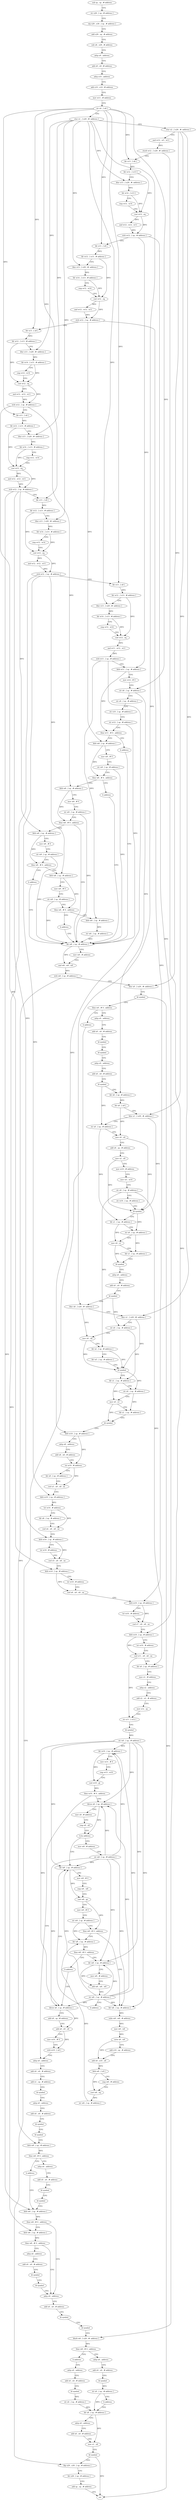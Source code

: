 digraph "func" {
"4426088" [label = "sub sp , sp , # address" ]
"4426092" [label = "str x28 , [ sp , # address ]" ]
"4426096" [label = "stp x29 , x30 , [ sp , # address ]" ]
"4426100" [label = "add x29 , sp , # address" ]
"4426104" [label = "sub x8 , x29 , # address" ]
"4426108" [label = "adrp x9 , address" ]
"4426112" [label = "add x9 , x9 , # address" ]
"4426116" [label = "adrp x10 , address" ]
"4426120" [label = "add x10 , x10 , # address" ]
"4426124" [label = "mov w11 , # address" ]
"4426128" [label = "str x0 , [ x8 ]" ]
"4426132" [label = "stur x1 , [ x29 , #- address ]" ]
"4426136" [label = "stur x2 , [ x29 , #- address ]" ]
"4426140" [label = "and w12 , w3 , w11" ]
"4426144" [label = "sturb w12 , [ x29 , #- address ]" ]
"4426148" [label = "ldr x13 , [ x8 ]" ]
"4426152" [label = "ldr w12 , [ x13 ]" ]
"4426156" [label = "ldur x13 , [ x29 , #- address ]" ]
"4426160" [label = "ldr w14 , [ x13 ]" ]
"4426164" [label = "cmp w12 , w14" ]
"4426168" [label = "cset w12 , eq" ]
"4426172" [label = "and w12 , w12 , w11" ]
"4426176" [label = "strb w12 , [ sp , # address ]" ]
"4426180" [label = "ldr x13 , [ x8 ]" ]
"4426184" [label = "ldr w12 , [ x13 , # address ]" ]
"4426188" [label = "ldur x13 , [ x29 , #- address ]" ]
"4426192" [label = "ldr w14 , [ x13 , # address ]" ]
"4426196" [label = "cmp w12 , w14" ]
"4426200" [label = "cset w12 , eq" ]
"4426204" [label = "and w12 , w12 , w11" ]
"4426208" [label = "strb w12 , [ sp , # address ]" ]
"4426212" [label = "ldr x13 , [ x8 ]" ]
"4426216" [label = "ldr w12 , [ x13 , # address ]" ]
"4426220" [label = "ldur x13 , [ x29 , #- address ]" ]
"4426224" [label = "ldr w14 , [ x13 , # address ]" ]
"4426228" [label = "cmp w12 , w14" ]
"4426232" [label = "cset w12 , eq" ]
"4426236" [label = "and w12 , w12 , w11" ]
"4426240" [label = "strb w12 , [ sp , # address ]" ]
"4426244" [label = "ldr x13 , [ x8 ]" ]
"4426248" [label = "ldr w12 , [ x13 , # address ]" ]
"4426252" [label = "ldur x13 , [ x29 , #- address ]" ]
"4426256" [label = "ldr w14 , [ x13 , # address ]" ]
"4426260" [label = "cmp w12 , w14" ]
"4426264" [label = "cset w12 , eq" ]
"4426268" [label = "and w12 , w12 , w11" ]
"4426272" [label = "strb w12 , [ sp , # address ]" ]
"4426276" [label = "ldr x13 , [ x8 ]" ]
"4426280" [label = "ldr w12 , [ x13 , # address ]" ]
"4426284" [label = "ldur x13 , [ x29 , #- address ]" ]
"4426288" [label = "ldr w14 , [ x13 , # address ]" ]
"4426292" [label = "cmp w12 , w14" ]
"4426296" [label = "cset w12 , eq" ]
"4426300" [label = "and w12 , w12 , w11" ]
"4426304" [label = "strb w12 , [ sp , # address ]" ]
"4426308" [label = "ldr x13 , [ x8 ]" ]
"4426312" [label = "ldr w12 , [ x13 , # address ]" ]
"4426316" [label = "ldur x13 , [ x29 , #- address ]" ]
"4426320" [label = "ldr w14 , [ x13 , # address ]" ]
"4426324" [label = "cmp w12 , w14" ]
"4426328" [label = "cset w12 , eq" ]
"4426332" [label = "and w11 , w12 , w11" ]
"4426336" [label = "strb w11 , [ sp , # address ]" ]
"4426340" [label = "ldrb w11 , [ sp , # address ]" ]
"4426344" [label = "mov w12 , # 0" ]
"4426348" [label = "str x8 , [ sp , # address ]" ]
"4426352" [label = "str x9 , [ sp , # address ]" ]
"4426356" [label = "str x10 , [ sp , # address ]" ]
"4426360" [label = "str w12 , [ sp , # address ]" ]
"4426364" [label = "tbnz w11 , # 0 , address" ]
"4426372" [label = "ldrb w8 , [ sp , # address ]" ]
"4426368" [label = "b address" ]
"4426376" [label = "mov w9 , # 0" ]
"4426380" [label = "str w9 , [ sp , # address ]" ]
"4426384" [label = "tbnz w8 , # 0 , address" ]
"4426392" [label = "ldrb w8 , [ sp , # address ]" ]
"4426388" [label = "b address" ]
"4426456" [label = "ldr w8 , [ sp , # address ]" ]
"4426396" [label = "mov w9 , # 0" ]
"4426400" [label = "str w9 , [ sp , # address ]" ]
"4426404" [label = "tbnz w8 , # 0 , address" ]
"4426408" [label = "ldrb w8 , [ sp , # address ]" ]
"4426460" [label = "mov w9 , # address" ]
"4426464" [label = "and w8 , w8 , w9" ]
"4426468" [label = "strb w8 , [ sp , # address ]" ]
"4426472" [label = "ldur x0 , [ x29 , #- address ]" ]
"4426476" [label = "bl symbol" ]
"4426480" [label = "tbnz w0 , # 0 , address" ]
"4426488" [label = "adrp x0 , address" ]
"4426484" [label = "b address" ]
"4426412" [label = "mov w9 , # 0" ]
"4426416" [label = "str w9 , [ sp , # address ]" ]
"4426420" [label = "tbnz w8 , # 0 , address" ]
"4426428" [label = "ldrb w8 , [ sp , # address ]" ]
"4426424" [label = "b address" ]
"4426492" [label = "add x0 , x0 , # address" ]
"4426496" [label = "bl symbol" ]
"4426500" [label = "bl symbol" ]
"4426504" [label = "adrp x0 , address" ]
"4426508" [label = "add x0 , x0 , # address" ]
"4426512" [label = "bl symbol" ]
"4426516" [label = "ldr x8 , [ sp , # address ]" ]
"4426520" [label = "ldr x9 , [ x8 ]" ]
"4426524" [label = "ldur x1 , [ x29 , #- address ]" ]
"4426528" [label = "str x0 , [ sp , # address ]" ]
"4426532" [label = "mov x0 , x9" ]
"4426536" [label = "add x9 , sp , # address" ]
"4426540" [label = "mov x2 , x9" ]
"4426544" [label = "mov w10 , # address" ]
"4426548" [label = "mov w3 , w10" ]
"4426552" [label = "str x9 , [ sp , # address ]" ]
"4426556" [label = "str w10 , [ sp , # address ]" ]
"4426560" [label = "bl symbol" ]
"4426564" [label = "ldr x1 , [ sp , # address ]" ]
"4426568" [label = "str x0 , [ sp , # address ]" ]
"4426572" [label = "mov x0 , x1" ]
"4426576" [label = "ldr x1 , [ sp , # address ]" ]
"4426580" [label = "bl symbol" ]
"4426584" [label = "adrp x0 , address" ]
"4426588" [label = "add x0 , x0 , # address" ]
"4426592" [label = "bl symbol" ]
"4426596" [label = "ldur x8 , [ x29 , #- address ]" ]
"4426600" [label = "ldur x1 , [ x29 , #- address ]" ]
"4426604" [label = "str x0 , [ sp , # address ]" ]
"4426608" [label = "mov x0 , x8" ]
"4426612" [label = "ldr x2 , [ sp , # address ]" ]
"4426616" [label = "ldr w3 , [ sp , # address ]" ]
"4426620" [label = "bl symbol" ]
"4426624" [label = "ldr x1 , [ sp , # address ]" ]
"4426628" [label = "str x0 , [ sp , # address ]" ]
"4426632" [label = "mov x0 , x1" ]
"4426636" [label = "ldr x1 , [ sp , # address ]" ]
"4426640" [label = "bl symbol" ]
"4426644" [label = "ldrb w10 , [ sp , # address ]" ]
"4426648" [label = "adrp x8 , address" ]
"4426652" [label = "add x8 , x8 , # address" ]
"4426656" [label = "tst w10 , # address" ]
"4426660" [label = "ldr x9 , [ sp , # address ]" ]
"4426664" [label = "csel x3 , x9 , x8 , ne" ]
"4426668" [label = "ldrb w10 , [ sp , # address ]" ]
"4426672" [label = "tst w10 , # address" ]
"4426676" [label = "ldr x8 , [ sp , # address ]" ]
"4426680" [label = "csel x4 , x9 , x8 , ne" ]
"4426684" [label = "ldrb w10 , [ sp , # address ]" ]
"4426688" [label = "tst w10 , # address" ]
"4426692" [label = "csel x5 , x9 , x8 , ne" ]
"4426696" [label = "ldrb w10 , [ sp , # address ]" ]
"4426700" [label = "tst w10 , # address" ]
"4426704" [label = "csel x6 , x9 , x8 , ne" ]
"4426708" [label = "ldrb w10 , [ sp , # address ]" ]
"4426712" [label = "tst w10 , # address" ]
"4426716" [label = "csel x7 , x9 , x8 , ne" ]
"4426720" [label = "ldrb w10 , [ sp , # address ]" ]
"4426724" [label = "tst w10 , # address" ]
"4426728" [label = "csel x11 , x9 , x8 , ne" ]
"4426732" [label = "ldr x0 , [ sp , # address ]" ]
"4426736" [label = "mov x1 , # address" ]
"4426740" [label = "adrp x2 , address" ]
"4426744" [label = "add x2 , x2 , # address" ]
"4426748" [label = "mov x12 , sp" ]
"4426752" [label = "str x11 , [ x12 ]" ]
"4426756" [label = "bl symbol" ]
"4426760" [label = "str w0 , [ sp , # address ]" ]
"4426764" [label = "ldr w10 , [ sp , # address ]" ]
"4426768" [label = "mov w13 , # 0" ]
"4426772" [label = "cmp w13 , w10" ]
"4426776" [label = "cset w10 , gt" ]
"4426780" [label = "tbnz w10 , # 0 , address" ]
"4426928" [label = "adrp x0 , address" ]
"4426784" [label = "ldrsw x8 , [ sp , # address ]" ]
"4427104" [label = "ldp x29 , x30 , [ sp , # address ]" ]
"4426432" [label = "mov w9 , # 0" ]
"4426436" [label = "str w9 , [ sp , # address ]" ]
"4426440" [label = "tbnz w8 , # 0 , address" ]
"4426448" [label = "ldrb w8 , [ sp , # address ]" ]
"4426444" [label = "b address" ]
"4426932" [label = "add x0 , x0 , # address" ]
"4426936" [label = "add x1 , sp , # address" ]
"4426940" [label = "bl symbol" ]
"4426944" [label = "adrp x0 , address" ]
"4426948" [label = "add x0 , x0 , # address" ]
"4426952" [label = "bl symbol" ]
"4426956" [label = "bl symbol" ]
"4426960" [label = "ldrb w8 , [ sp , # address ]" ]
"4426964" [label = "tbnz w8 , # 0 , address" ]
"4426972" [label = "adrp x0 , address" ]
"4426968" [label = "b address" ]
"4426788" [label = "mov x9 , # address" ]
"4426792" [label = "cmp x9 , x8" ]
"4426796" [label = "b.hs address" ]
"4426808" [label = "ldr w8 , [ sp , # address ]" ]
"4426800" [label = "mov w8 , # address" ]
"4427108" [label = "ldr x28 , [ sp , # address ]" ]
"4427112" [label = "add sp , sp , # address" ]
"4427116" [label = "ret" ]
"4426452" [label = "str w8 , [ sp , # address ]" ]
"4426976" [label = "add x0 , x0 , # address" ]
"4426980" [label = "bl symbol" ]
"4426984" [label = "bl symbol" ]
"4426988" [label = "ldrb w8 , [ sp , # address ]" ]
"4426812" [label = "mov w9 , # 0" ]
"4426816" [label = "cmp w9 , w8" ]
"4426820" [label = "cset w8 , ge" ]
"4426824" [label = "mov w9 , # 0" ]
"4426828" [label = "str w9 , [ sp , # address ]" ]
"4426832" [label = "tbnz w8 , # 0 , address" ]
"4426876" [label = "ldr w8 , [ sp , # address ]" ]
"4426836" [label = "ldr w8 , [ sp , # address ]" ]
"4426804" [label = "str w8 , [ sp , # address ]" ]
"4427020" [label = "adrp x0 , address" ]
"4427024" [label = "add x0 , x0 , # address" ]
"4427028" [label = "bl symbol" ]
"4427032" [label = "bl symbol" ]
"4427036" [label = "ldurb w8 , [ x29 , #- address ]" ]
"4427040" [label = "tbnz w8 , # 0 , address" ]
"4427048" [label = "adrp x0 , address" ]
"4427044" [label = "b address" ]
"4426996" [label = "ldrb w8 , [ sp , # address ]" ]
"4427000" [label = "tbnz w8 , # 0 , address" ]
"4427004" [label = "adrp x0 , address" ]
"4426992" [label = "tbnz w8 , # 0 , address" ]
"4426880" [label = "tbnz w8 , # 0 , address" ]
"4426888" [label = "ldr w8 , [ sp , # address ]" ]
"4426884" [label = "b address" ]
"4426840" [label = "subs w8 , w8 , # address" ]
"4426844" [label = "mov w9 , w8" ]
"4426848" [label = "sxtw x9 , w9" ]
"4426852" [label = "add x10 , sp , # address" ]
"4426856" [label = "add x9 , x10 , x9" ]
"4426860" [label = "ldrb w8 , [ x9 ]" ]
"4426864" [label = "cmp w8 , # address" ]
"4426868" [label = "cset w8 , eq" ]
"4426872" [label = "str w8 , [ sp , # address ]" ]
"4427052" [label = "add x0 , x0 , # address" ]
"4427056" [label = "bl symbol" ]
"4427060" [label = "str x0 , [ sp , # address ]" ]
"4427064" [label = "b address" ]
"4427084" [label = "ldr x8 , [ sp , # address ]" ]
"4427068" [label = "adrp x0 , address" ]
"4427008" [label = "add x0 , x0 , # address" ]
"4427012" [label = "bl symbol" ]
"4427016" [label = "bl symbol" ]
"4426892" [label = "mov w9 , # address" ]
"4426896" [label = "add w8 , w8 , w9" ]
"4426900" [label = "str w8 , [ sp , # address ]" ]
"4426904" [label = "b address" ]
"4426908" [label = "ldrsw x8 , [ sp , # address ]" ]
"4427088" [label = "adrp x0 , address" ]
"4427092" [label = "add x0 , x0 , # address" ]
"4427096" [label = "mov x1 , x8" ]
"4427100" [label = "bl symbol" ]
"4427072" [label = "add x0 , x0 , # address" ]
"4427076" [label = "bl symbol" ]
"4427080" [label = "str x0 , [ sp , # address ]" ]
"4426912" [label = "add x9 , sp , # address" ]
"4426916" [label = "add x8 , x9 , x8" ]
"4426920" [label = "mov w10 , # 0" ]
"4426924" [label = "strb w10 , [ x8 ]" ]
"4426088" -> "4426092" [ label = "CFG" ]
"4426092" -> "4426096" [ label = "CFG" ]
"4426096" -> "4426100" [ label = "CFG" ]
"4426100" -> "4426104" [ label = "CFG" ]
"4426104" -> "4426108" [ label = "CFG" ]
"4426108" -> "4426112" [ label = "CFG" ]
"4426112" -> "4426116" [ label = "CFG" ]
"4426116" -> "4426120" [ label = "CFG" ]
"4426120" -> "4426124" [ label = "CFG" ]
"4426124" -> "4426128" [ label = "CFG" ]
"4426128" -> "4426132" [ label = "CFG" ]
"4426128" -> "4426148" [ label = "DFG" ]
"4426128" -> "4426180" [ label = "DFG" ]
"4426128" -> "4426212" [ label = "DFG" ]
"4426128" -> "4426244" [ label = "DFG" ]
"4426128" -> "4426276" [ label = "DFG" ]
"4426128" -> "4426308" [ label = "DFG" ]
"4426128" -> "4426348" [ label = "DFG" ]
"4426132" -> "4426136" [ label = "CFG" ]
"4426132" -> "4426156" [ label = "DFG" ]
"4426132" -> "4426188" [ label = "DFG" ]
"4426132" -> "4426220" [ label = "DFG" ]
"4426132" -> "4426252" [ label = "DFG" ]
"4426132" -> "4426284" [ label = "DFG" ]
"4426132" -> "4426316" [ label = "DFG" ]
"4426132" -> "4426596" [ label = "DFG" ]
"4426136" -> "4426140" [ label = "CFG" ]
"4426136" -> "4426472" [ label = "DFG" ]
"4426136" -> "4426524" [ label = "DFG" ]
"4426136" -> "4426600" [ label = "DFG" ]
"4426140" -> "4426144" [ label = "DFG" ]
"4426144" -> "4426148" [ label = "CFG" ]
"4426144" -> "4427036" [ label = "DFG" ]
"4426148" -> "4426152" [ label = "DFG" ]
"4426152" -> "4426156" [ label = "CFG" ]
"4426152" -> "4426168" [ label = "DFG" ]
"4426156" -> "4426160" [ label = "DFG" ]
"4426160" -> "4426164" [ label = "CFG" ]
"4426160" -> "4426168" [ label = "DFG" ]
"4426164" -> "4426168" [ label = "CFG" ]
"4426168" -> "4426172" [ label = "DFG" ]
"4426168" -> "4426176" [ label = "DFG" ]
"4426172" -> "4426176" [ label = "DFG" ]
"4426176" -> "4426180" [ label = "CFG" ]
"4426176" -> "4426340" [ label = "DFG" ]
"4426176" -> "4426720" [ label = "DFG" ]
"4426180" -> "4426184" [ label = "DFG" ]
"4426184" -> "4426188" [ label = "CFG" ]
"4426184" -> "4426200" [ label = "DFG" ]
"4426188" -> "4426192" [ label = "DFG" ]
"4426192" -> "4426196" [ label = "CFG" ]
"4426192" -> "4426200" [ label = "DFG" ]
"4426196" -> "4426200" [ label = "CFG" ]
"4426200" -> "4426204" [ label = "DFG" ]
"4426200" -> "4426208" [ label = "DFG" ]
"4426204" -> "4426208" [ label = "DFG" ]
"4426208" -> "4426212" [ label = "CFG" ]
"4426208" -> "4426372" [ label = "DFG" ]
"4426208" -> "4426708" [ label = "DFG" ]
"4426212" -> "4426216" [ label = "DFG" ]
"4426216" -> "4426220" [ label = "CFG" ]
"4426216" -> "4426232" [ label = "DFG" ]
"4426220" -> "4426224" [ label = "DFG" ]
"4426224" -> "4426228" [ label = "CFG" ]
"4426224" -> "4426232" [ label = "DFG" ]
"4426228" -> "4426232" [ label = "CFG" ]
"4426232" -> "4426236" [ label = "DFG" ]
"4426232" -> "4426240" [ label = "DFG" ]
"4426236" -> "4426240" [ label = "DFG" ]
"4426240" -> "4426244" [ label = "CFG" ]
"4426240" -> "4426392" [ label = "DFG" ]
"4426240" -> "4426696" [ label = "DFG" ]
"4426244" -> "4426248" [ label = "DFG" ]
"4426248" -> "4426252" [ label = "CFG" ]
"4426248" -> "4426264" [ label = "DFG" ]
"4426252" -> "4426256" [ label = "DFG" ]
"4426256" -> "4426260" [ label = "CFG" ]
"4426256" -> "4426264" [ label = "DFG" ]
"4426260" -> "4426264" [ label = "CFG" ]
"4426264" -> "4426268" [ label = "DFG" ]
"4426264" -> "4426272" [ label = "DFG" ]
"4426268" -> "4426272" [ label = "DFG" ]
"4426272" -> "4426276" [ label = "CFG" ]
"4426272" -> "4426408" [ label = "DFG" ]
"4426272" -> "4426684" [ label = "DFG" ]
"4426272" -> "4426988" [ label = "DFG" ]
"4426276" -> "4426280" [ label = "DFG" ]
"4426280" -> "4426284" [ label = "CFG" ]
"4426280" -> "4426296" [ label = "DFG" ]
"4426284" -> "4426288" [ label = "DFG" ]
"4426288" -> "4426292" [ label = "CFG" ]
"4426288" -> "4426296" [ label = "DFG" ]
"4426292" -> "4426296" [ label = "CFG" ]
"4426296" -> "4426300" [ label = "DFG" ]
"4426296" -> "4426304" [ label = "DFG" ]
"4426300" -> "4426304" [ label = "DFG" ]
"4426304" -> "4426308" [ label = "CFG" ]
"4426304" -> "4426428" [ label = "DFG" ]
"4426304" -> "4426668" [ label = "DFG" ]
"4426304" -> "4426996" [ label = "DFG" ]
"4426308" -> "4426312" [ label = "DFG" ]
"4426312" -> "4426316" [ label = "CFG" ]
"4426312" -> "4426328" [ label = "DFG" ]
"4426316" -> "4426320" [ label = "DFG" ]
"4426320" -> "4426324" [ label = "CFG" ]
"4426320" -> "4426328" [ label = "DFG" ]
"4426324" -> "4426328" [ label = "CFG" ]
"4426328" -> "4426332" [ label = "DFG" ]
"4426332" -> "4426336" [ label = "DFG" ]
"4426336" -> "4426340" [ label = "CFG" ]
"4426336" -> "4426644" [ label = "DFG" ]
"4426336" -> "4426448" [ label = "DFG" ]
"4426340" -> "4426344" [ label = "CFG" ]
"4426340" -> "4426364" [ label = "DFG" ]
"4426344" -> "4426348" [ label = "CFG" ]
"4426348" -> "4426352" [ label = "CFG" ]
"4426348" -> "4426516" [ label = "DFG" ]
"4426352" -> "4426356" [ label = "CFG" ]
"4426356" -> "4426360" [ label = "CFG" ]
"4426360" -> "4426364" [ label = "CFG" ]
"4426360" -> "4426456" [ label = "DFG" ]
"4426364" -> "4426372" [ label = "CFG" ]
"4426364" -> "4426368" [ label = "CFG" ]
"4426372" -> "4426376" [ label = "CFG" ]
"4426372" -> "4426384" [ label = "DFG" ]
"4426368" -> "4426456" [ label = "CFG" ]
"4426376" -> "4426380" [ label = "CFG" ]
"4426380" -> "4426384" [ label = "CFG" ]
"4426380" -> "4426456" [ label = "DFG" ]
"4426384" -> "4426392" [ label = "CFG" ]
"4426384" -> "4426388" [ label = "CFG" ]
"4426392" -> "4426396" [ label = "CFG" ]
"4426392" -> "4426404" [ label = "DFG" ]
"4426388" -> "4426456" [ label = "CFG" ]
"4426456" -> "4426460" [ label = "CFG" ]
"4426456" -> "4426464" [ label = "DFG" ]
"4426396" -> "4426400" [ label = "CFG" ]
"4426400" -> "4426404" [ label = "CFG" ]
"4426400" -> "4426456" [ label = "DFG" ]
"4426404" -> "4426456" [ label = "CFG" ]
"4426404" -> "4426408" [ label = "CFG" ]
"4426408" -> "4426412" [ label = "CFG" ]
"4426408" -> "4426420" [ label = "DFG" ]
"4426460" -> "4426464" [ label = "CFG" ]
"4426464" -> "4426468" [ label = "DFG" ]
"4426468" -> "4426472" [ label = "CFG" ]
"4426468" -> "4426960" [ label = "DFG" ]
"4426472" -> "4426476" [ label = "CFG" ]
"4426476" -> "4426480" [ label = "CFG" ]
"4426476" -> "4427116" [ label = "DFG" ]
"4426480" -> "4426488" [ label = "CFG" ]
"4426480" -> "4426484" [ label = "CFG" ]
"4426488" -> "4426492" [ label = "CFG" ]
"4426484" -> "4427104" [ label = "CFG" ]
"4426412" -> "4426416" [ label = "CFG" ]
"4426416" -> "4426420" [ label = "CFG" ]
"4426416" -> "4426456" [ label = "DFG" ]
"4426420" -> "4426428" [ label = "CFG" ]
"4426420" -> "4426424" [ label = "CFG" ]
"4426428" -> "4426432" [ label = "CFG" ]
"4426428" -> "4426440" [ label = "DFG" ]
"4426424" -> "4426456" [ label = "CFG" ]
"4426492" -> "4426496" [ label = "CFG" ]
"4426496" -> "4426500" [ label = "CFG" ]
"4426500" -> "4426504" [ label = "CFG" ]
"4426504" -> "4426508" [ label = "CFG" ]
"4426508" -> "4426512" [ label = "CFG" ]
"4426512" -> "4426516" [ label = "CFG" ]
"4426512" -> "4426528" [ label = "DFG" ]
"4426516" -> "4426520" [ label = "DFG" ]
"4426520" -> "4426524" [ label = "CFG" ]
"4426520" -> "4426532" [ label = "DFG" ]
"4426524" -> "4426528" [ label = "CFG" ]
"4426524" -> "4426560" [ label = "DFG" ]
"4426528" -> "4426532" [ label = "CFG" ]
"4426528" -> "4426564" [ label = "DFG" ]
"4426532" -> "4426536" [ label = "CFG" ]
"4426532" -> "4426560" [ label = "DFG" ]
"4426536" -> "4426540" [ label = "CFG" ]
"4426540" -> "4426544" [ label = "CFG" ]
"4426540" -> "4426560" [ label = "DFG" ]
"4426544" -> "4426548" [ label = "CFG" ]
"4426548" -> "4426552" [ label = "CFG" ]
"4426552" -> "4426556" [ label = "CFG" ]
"4426552" -> "4426612" [ label = "DFG" ]
"4426552" -> "4426732" [ label = "DFG" ]
"4426556" -> "4426560" [ label = "CFG" ]
"4426560" -> "4426564" [ label = "CFG" ]
"4426560" -> "4426568" [ label = "DFG" ]
"4426564" -> "4426568" [ label = "CFG" ]
"4426564" -> "4426572" [ label = "DFG" ]
"4426568" -> "4426572" [ label = "CFG" ]
"4426568" -> "4426576" [ label = "DFG" ]
"4426572" -> "4426576" [ label = "CFG" ]
"4426572" -> "4426580" [ label = "DFG" ]
"4426576" -> "4426580" [ label = "CFG" ]
"4426580" -> "4426584" [ label = "CFG" ]
"4426584" -> "4426588" [ label = "CFG" ]
"4426588" -> "4426592" [ label = "CFG" ]
"4426592" -> "4426596" [ label = "CFG" ]
"4426592" -> "4426604" [ label = "DFG" ]
"4426596" -> "4426600" [ label = "CFG" ]
"4426596" -> "4426608" [ label = "DFG" ]
"4426600" -> "4426604" [ label = "CFG" ]
"4426600" -> "4426620" [ label = "DFG" ]
"4426604" -> "4426608" [ label = "CFG" ]
"4426604" -> "4426624" [ label = "DFG" ]
"4426608" -> "4426612" [ label = "CFG" ]
"4426608" -> "4426620" [ label = "DFG" ]
"4426612" -> "4426616" [ label = "CFG" ]
"4426612" -> "4426620" [ label = "DFG" ]
"4426616" -> "4426620" [ label = "CFG" ]
"4426620" -> "4426624" [ label = "CFG" ]
"4426620" -> "4426628" [ label = "DFG" ]
"4426624" -> "4426628" [ label = "CFG" ]
"4426624" -> "4426632" [ label = "DFG" ]
"4426628" -> "4426632" [ label = "CFG" ]
"4426628" -> "4426636" [ label = "DFG" ]
"4426632" -> "4426636" [ label = "CFG" ]
"4426632" -> "4426640" [ label = "DFG" ]
"4426636" -> "4426640" [ label = "CFG" ]
"4426640" -> "4426644" [ label = "CFG" ]
"4426644" -> "4426648" [ label = "CFG" ]
"4426644" -> "4426656" [ label = "DFG" ]
"4426648" -> "4426652" [ label = "CFG" ]
"4426652" -> "4426656" [ label = "CFG" ]
"4426656" -> "4426660" [ label = "CFG" ]
"4426656" -> "4426664" [ label = "DFG" ]
"4426660" -> "4426664" [ label = "CFG" ]
"4426664" -> "4426668" [ label = "CFG" ]
"4426668" -> "4426672" [ label = "DFG" ]
"4426672" -> "4426676" [ label = "CFG" ]
"4426672" -> "4426680" [ label = "DFG" ]
"4426676" -> "4426680" [ label = "CFG" ]
"4426680" -> "4426684" [ label = "CFG" ]
"4426684" -> "4426688" [ label = "CFG" ]
"4426684" -> "4426692" [ label = "DFG" ]
"4426688" -> "4426692" [ label = "CFG" ]
"4426692" -> "4426696" [ label = "CFG" ]
"4426696" -> "4426700" [ label = "CFG" ]
"4426696" -> "4426704" [ label = "DFG" ]
"4426700" -> "4426704" [ label = "CFG" ]
"4426704" -> "4426708" [ label = "CFG" ]
"4426708" -> "4426712" [ label = "CFG" ]
"4426708" -> "4426716" [ label = "DFG" ]
"4426712" -> "4426716" [ label = "CFG" ]
"4426716" -> "4426720" [ label = "CFG" ]
"4426720" -> "4426724" [ label = "CFG" ]
"4426720" -> "4426728" [ label = "DFG" ]
"4426724" -> "4426728" [ label = "CFG" ]
"4426728" -> "4426732" [ label = "CFG" ]
"4426728" -> "4426752" [ label = "DFG" ]
"4426732" -> "4426736" [ label = "CFG" ]
"4426736" -> "4426740" [ label = "CFG" ]
"4426740" -> "4426744" [ label = "CFG" ]
"4426744" -> "4426748" [ label = "CFG" ]
"4426748" -> "4426752" [ label = "CFG" ]
"4426752" -> "4426756" [ label = "CFG" ]
"4426756" -> "4426760" [ label = "DFG" ]
"4426760" -> "4426764" [ label = "DFG" ]
"4426760" -> "4426784" [ label = "DFG" ]
"4426760" -> "4426808" [ label = "DFG" ]
"4426760" -> "4426836" [ label = "DFG" ]
"4426760" -> "4426888" [ label = "DFG" ]
"4426760" -> "4426908" [ label = "DFG" ]
"4426764" -> "4426768" [ label = "CFG" ]
"4426764" -> "4426776" [ label = "DFG" ]
"4426768" -> "4426772" [ label = "CFG" ]
"4426772" -> "4426776" [ label = "CFG" ]
"4426776" -> "4426780" [ label = "DFG" ]
"4426780" -> "4426928" [ label = "CFG" ]
"4426780" -> "4426784" [ label = "CFG" ]
"4426928" -> "4426932" [ label = "CFG" ]
"4426784" -> "4426788" [ label = "CFG" ]
"4426784" -> "4426796" [ label = "DFG" ]
"4427104" -> "4427108" [ label = "CFG" ]
"4426432" -> "4426436" [ label = "CFG" ]
"4426436" -> "4426440" [ label = "CFG" ]
"4426436" -> "4426456" [ label = "DFG" ]
"4426440" -> "4426448" [ label = "CFG" ]
"4426440" -> "4426444" [ label = "CFG" ]
"4426448" -> "4426452" [ label = "DFG" ]
"4426444" -> "4426456" [ label = "CFG" ]
"4426932" -> "4426936" [ label = "CFG" ]
"4426936" -> "4426940" [ label = "CFG" ]
"4426940" -> "4426944" [ label = "CFG" ]
"4426944" -> "4426948" [ label = "CFG" ]
"4426948" -> "4426952" [ label = "CFG" ]
"4426952" -> "4426956" [ label = "CFG" ]
"4426956" -> "4426960" [ label = "CFG" ]
"4426960" -> "4426964" [ label = "DFG" ]
"4426964" -> "4426972" [ label = "CFG" ]
"4426964" -> "4426968" [ label = "CFG" ]
"4426972" -> "4426976" [ label = "CFG" ]
"4426968" -> "4426988" [ label = "CFG" ]
"4426788" -> "4426792" [ label = "CFG" ]
"4426792" -> "4426796" [ label = "CFG" ]
"4426796" -> "4426808" [ label = "CFG" ]
"4426796" -> "4426800" [ label = "CFG" ]
"4426808" -> "4426812" [ label = "CFG" ]
"4426808" -> "4426820" [ label = "DFG" ]
"4426800" -> "4426804" [ label = "CFG" ]
"4427108" -> "4427112" [ label = "CFG" ]
"4427112" -> "4427116" [ label = "CFG" ]
"4426452" -> "4426456" [ label = "DFG" ]
"4426976" -> "4426980" [ label = "CFG" ]
"4426980" -> "4426984" [ label = "CFG" ]
"4426984" -> "4426988" [ label = "CFG" ]
"4426988" -> "4426992" [ label = "DFG" ]
"4426812" -> "4426816" [ label = "CFG" ]
"4426816" -> "4426820" [ label = "CFG" ]
"4426820" -> "4426824" [ label = "CFG" ]
"4426820" -> "4426832" [ label = "DFG" ]
"4426824" -> "4426828" [ label = "CFG" ]
"4426828" -> "4426832" [ label = "CFG" ]
"4426828" -> "4426876" [ label = "DFG" ]
"4426832" -> "4426876" [ label = "CFG" ]
"4426832" -> "4426836" [ label = "CFG" ]
"4426876" -> "4426880" [ label = "DFG" ]
"4426836" -> "4426840" [ label = "DFG" ]
"4426804" -> "4426808" [ label = "DFG" ]
"4426804" -> "4426764" [ label = "DFG" ]
"4426804" -> "4426784" [ label = "DFG" ]
"4426804" -> "4426836" [ label = "DFG" ]
"4426804" -> "4426888" [ label = "DFG" ]
"4426804" -> "4426908" [ label = "DFG" ]
"4427020" -> "4427024" [ label = "CFG" ]
"4427024" -> "4427028" [ label = "CFG" ]
"4427028" -> "4427032" [ label = "CFG" ]
"4427032" -> "4427036" [ label = "CFG" ]
"4427036" -> "4427040" [ label = "DFG" ]
"4427040" -> "4427048" [ label = "CFG" ]
"4427040" -> "4427044" [ label = "CFG" ]
"4427048" -> "4427052" [ label = "CFG" ]
"4427044" -> "4427068" [ label = "CFG" ]
"4426996" -> "4427000" [ label = "DFG" ]
"4427000" -> "4427020" [ label = "CFG" ]
"4427000" -> "4427004" [ label = "CFG" ]
"4427004" -> "4427008" [ label = "CFG" ]
"4426992" -> "4427020" [ label = "CFG" ]
"4426992" -> "4426996" [ label = "CFG" ]
"4426880" -> "4426888" [ label = "CFG" ]
"4426880" -> "4426884" [ label = "CFG" ]
"4426888" -> "4426892" [ label = "CFG" ]
"4426888" -> "4426896" [ label = "DFG" ]
"4426884" -> "4426908" [ label = "CFG" ]
"4426840" -> "4426844" [ label = "DFG" ]
"4426844" -> "4426848" [ label = "DFG" ]
"4426848" -> "4426852" [ label = "CFG" ]
"4426848" -> "4426856" [ label = "DFG" ]
"4426852" -> "4426856" [ label = "CFG" ]
"4426856" -> "4426860" [ label = "DFG" ]
"4426860" -> "4426864" [ label = "CFG" ]
"4426860" -> "4426868" [ label = "DFG" ]
"4426864" -> "4426868" [ label = "CFG" ]
"4426868" -> "4426872" [ label = "DFG" ]
"4426872" -> "4426876" [ label = "DFG" ]
"4427052" -> "4427056" [ label = "CFG" ]
"4427056" -> "4427060" [ label = "DFG" ]
"4427060" -> "4427064" [ label = "CFG" ]
"4427060" -> "4427084" [ label = "DFG" ]
"4427064" -> "4427084" [ label = "CFG" ]
"4427084" -> "4427088" [ label = "CFG" ]
"4427084" -> "4427096" [ label = "DFG" ]
"4427068" -> "4427072" [ label = "CFG" ]
"4427008" -> "4427012" [ label = "CFG" ]
"4427012" -> "4427016" [ label = "CFG" ]
"4427016" -> "4427020" [ label = "CFG" ]
"4426892" -> "4426896" [ label = "CFG" ]
"4426896" -> "4426900" [ label = "DFG" ]
"4426900" -> "4426904" [ label = "CFG" ]
"4426900" -> "4426764" [ label = "DFG" ]
"4426900" -> "4426784" [ label = "DFG" ]
"4426900" -> "4426808" [ label = "DFG" ]
"4426900" -> "4426836" [ label = "DFG" ]
"4426900" -> "4426888" [ label = "DFG" ]
"4426900" -> "4426908" [ label = "DFG" ]
"4426904" -> "4426808" [ label = "CFG" ]
"4426908" -> "4426912" [ label = "CFG" ]
"4426908" -> "4426916" [ label = "DFG" ]
"4427088" -> "4427092" [ label = "CFG" ]
"4427092" -> "4427096" [ label = "CFG" ]
"4427096" -> "4427100" [ label = "CFG" ]
"4427100" -> "4427104" [ label = "CFG" ]
"4427100" -> "4427116" [ label = "DFG" ]
"4427072" -> "4427076" [ label = "CFG" ]
"4427076" -> "4427080" [ label = "DFG" ]
"4427080" -> "4427084" [ label = "DFG" ]
"4426912" -> "4426916" [ label = "CFG" ]
"4426916" -> "4426920" [ label = "CFG" ]
"4426916" -> "4426924" [ label = "DFG" ]
"4426920" -> "4426924" [ label = "CFG" ]
"4426924" -> "4426928" [ label = "CFG" ]
}
